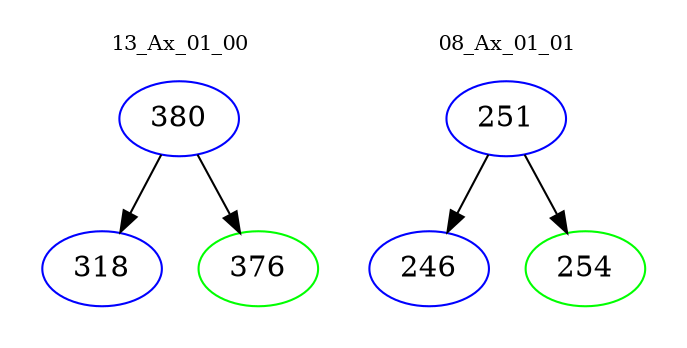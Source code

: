 digraph{
subgraph cluster_0 {
color = white
label = "13_Ax_01_00";
fontsize=10;
T0_380 [label="380", color="blue"]
T0_380 -> T0_318 [color="black"]
T0_318 [label="318", color="blue"]
T0_380 -> T0_376 [color="black"]
T0_376 [label="376", color="green"]
}
subgraph cluster_1 {
color = white
label = "08_Ax_01_01";
fontsize=10;
T1_251 [label="251", color="blue"]
T1_251 -> T1_246 [color="black"]
T1_246 [label="246", color="blue"]
T1_251 -> T1_254 [color="black"]
T1_254 [label="254", color="green"]
}
}
